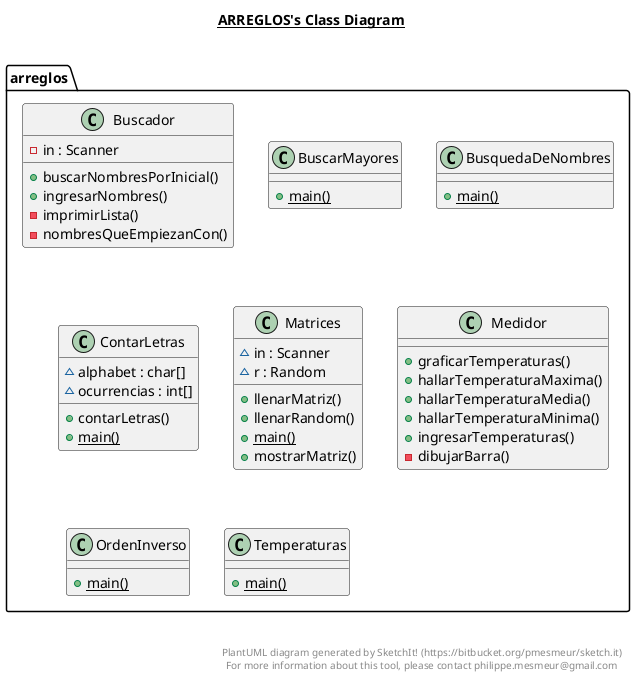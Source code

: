 @startuml

title __ARREGLOS's Class Diagram__\n

  namespace arreglos {
    class arreglos.Buscador {
        - in : Scanner
        + buscarNombresPorInicial()
        + ingresarNombres()
        - imprimirLista()
        - nombresQueEmpiezanCon()
    }
  }
  

  namespace arreglos {
    class arreglos.BuscarMayores {
        {static} + main()
    }
  }
  

  namespace arreglos {
    class arreglos.BusquedaDeNombres {
        {static} + main()
    }
  }
  

  namespace arreglos {
    class arreglos.ContarLetras {
        ~ alphabet : char[]
        ~ ocurrencias : int[]
        + contarLetras()
        {static} + main()
    }
  }
  

  namespace arreglos {
    class arreglos.Matrices {
        ~ in : Scanner
        ~ r : Random
        + llenarMatriz()
        + llenarRandom()
        {static} + main()
        + mostrarMatriz()
    }
  }
  

  namespace arreglos {
    class arreglos.Medidor {
        + graficarTemperaturas()
        + hallarTemperaturaMaxima()
        + hallarTemperaturaMedia()
        + hallarTemperaturaMinima()
        + ingresarTemperaturas()
        - dibujarBarra()
    }
  }
  

  namespace arreglos {
    class arreglos.OrdenInverso {
        {static} + main()
    }
  }
  

  namespace arreglos {
    class arreglos.Temperaturas {
        {static} + main()
    }
  }
  



right footer


PlantUML diagram generated by SketchIt! (https://bitbucket.org/pmesmeur/sketch.it)
For more information about this tool, please contact philippe.mesmeur@gmail.com
endfooter

@enduml
